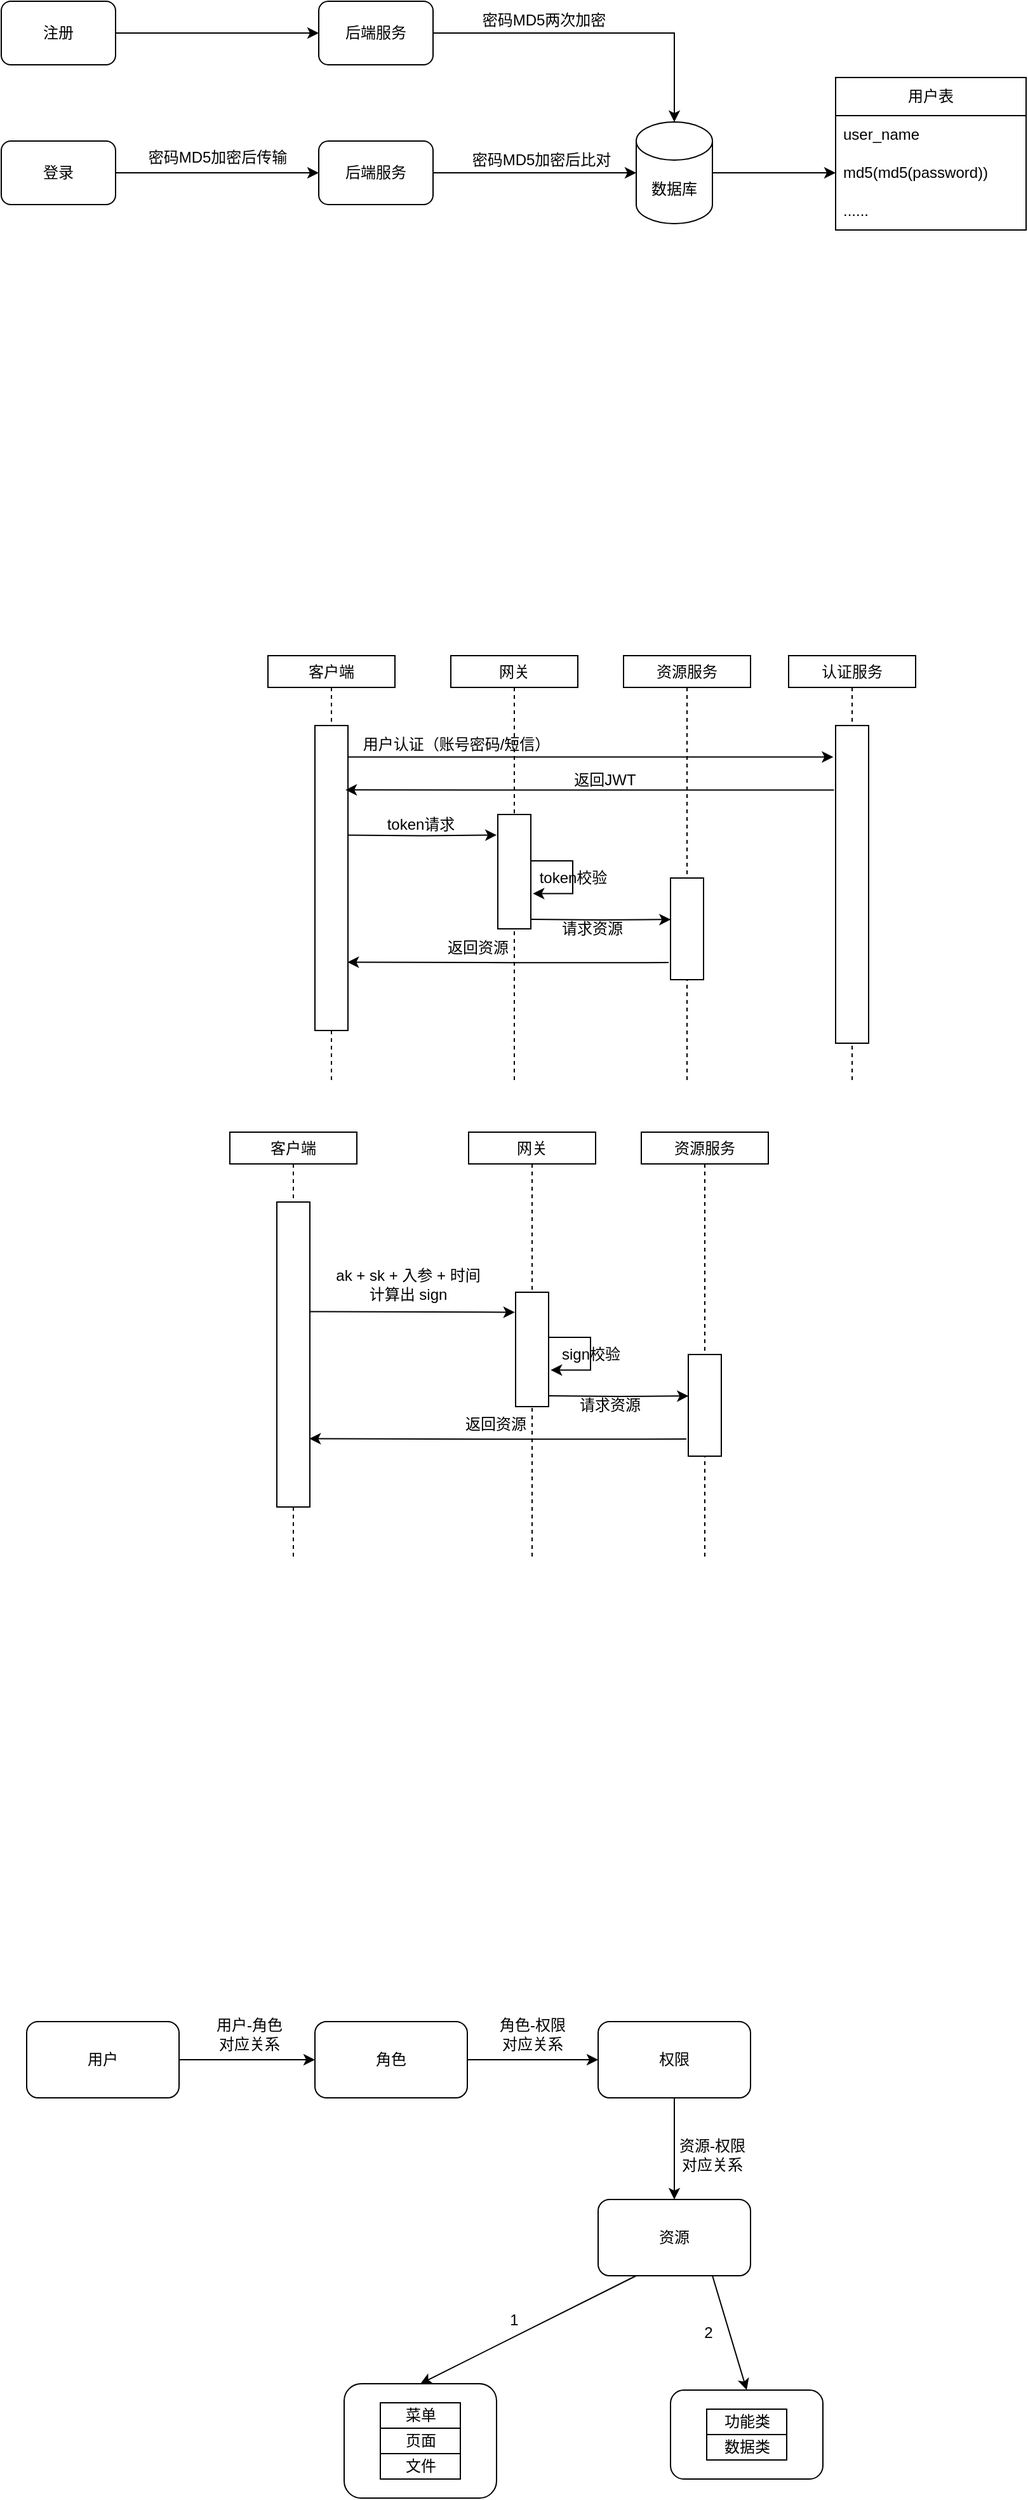 <mxfile version="22.0.8" type="github">
  <diagram name="第 1 页" id="-oRvCiJH-ccSd-tmdgWp">
    <mxGraphModel dx="1397" dy="741" grid="1" gridSize="10" guides="1" tooltips="1" connect="1" arrows="1" fold="1" page="1" pageScale="1" pageWidth="827" pageHeight="1169" math="0" shadow="0">
      <root>
        <mxCell id="0" />
        <mxCell id="1" parent="0" />
        <mxCell id="prTjhhe098Utsomd_alY-4" style="edgeStyle=orthogonalEdgeStyle;rounded=0;orthogonalLoop=1;jettySize=auto;html=1;exitX=1;exitY=0.5;exitDx=0;exitDy=0;entryX=0;entryY=0.5;entryDx=0;entryDy=0;" parent="1" source="prTjhhe098Utsomd_alY-1" target="prTjhhe098Utsomd_alY-2" edge="1">
          <mxGeometry relative="1" as="geometry" />
        </mxCell>
        <mxCell id="prTjhhe098Utsomd_alY-1" value="登录" style="rounded=1;whiteSpace=wrap;html=1;" parent="1" vertex="1">
          <mxGeometry x="10" y="180" width="90" height="50" as="geometry" />
        </mxCell>
        <mxCell id="prTjhhe098Utsomd_alY-6" style="edgeStyle=orthogonalEdgeStyle;rounded=0;orthogonalLoop=1;jettySize=auto;html=1;exitX=1;exitY=0.5;exitDx=0;exitDy=0;entryX=0;entryY=0.5;entryDx=0;entryDy=0;entryPerimeter=0;" parent="1" source="prTjhhe098Utsomd_alY-2" target="prTjhhe098Utsomd_alY-8" edge="1">
          <mxGeometry relative="1" as="geometry">
            <mxPoint x="510" y="205" as="targetPoint" />
          </mxGeometry>
        </mxCell>
        <mxCell id="prTjhhe098Utsomd_alY-2" value="后端服务" style="rounded=1;whiteSpace=wrap;html=1;" parent="1" vertex="1">
          <mxGeometry x="260" y="180" width="90" height="50" as="geometry" />
        </mxCell>
        <mxCell id="prTjhhe098Utsomd_alY-5" value="密码MD5加密后传输" style="text;html=1;align=center;verticalAlign=middle;resizable=0;points=[];autosize=1;strokeColor=none;fillColor=none;" parent="1" vertex="1">
          <mxGeometry x="115" y="178" width="130" height="30" as="geometry" />
        </mxCell>
        <mxCell id="prTjhhe098Utsomd_alY-7" value="密码MD5加密后比对" style="text;html=1;align=center;verticalAlign=middle;resizable=0;points=[];autosize=1;strokeColor=none;fillColor=none;" parent="1" vertex="1">
          <mxGeometry x="370" y="180" width="130" height="30" as="geometry" />
        </mxCell>
        <mxCell id="prTjhhe098Utsomd_alY-14" style="edgeStyle=orthogonalEdgeStyle;rounded=0;orthogonalLoop=1;jettySize=auto;html=1;exitX=1;exitY=0.5;exitDx=0;exitDy=0;exitPerimeter=0;entryX=0;entryY=0.5;entryDx=0;entryDy=0;" parent="1" source="prTjhhe098Utsomd_alY-8" target="prTjhhe098Utsomd_alY-11" edge="1">
          <mxGeometry relative="1" as="geometry" />
        </mxCell>
        <mxCell id="prTjhhe098Utsomd_alY-8" value="数据库" style="shape=cylinder3;whiteSpace=wrap;html=1;boundedLbl=1;backgroundOutline=1;size=15;" parent="1" vertex="1">
          <mxGeometry x="510" y="165" width="60" height="80" as="geometry" />
        </mxCell>
        <mxCell id="prTjhhe098Utsomd_alY-9" value="用户表" style="swimlane;fontStyle=0;childLayout=stackLayout;horizontal=1;startSize=30;horizontalStack=0;resizeParent=1;resizeParentMax=0;resizeLast=0;collapsible=1;marginBottom=0;whiteSpace=wrap;html=1;" parent="1" vertex="1">
          <mxGeometry x="667" y="130" width="150" height="120" as="geometry" />
        </mxCell>
        <mxCell id="prTjhhe098Utsomd_alY-10" value="user_name" style="text;strokeColor=none;fillColor=none;align=left;verticalAlign=middle;spacingLeft=4;spacingRight=4;overflow=hidden;points=[[0,0.5],[1,0.5]];portConstraint=eastwest;rotatable=0;whiteSpace=wrap;html=1;" parent="prTjhhe098Utsomd_alY-9" vertex="1">
          <mxGeometry y="30" width="150" height="30" as="geometry" />
        </mxCell>
        <mxCell id="prTjhhe098Utsomd_alY-11" value="md5(md5(password))" style="text;strokeColor=none;fillColor=none;align=left;verticalAlign=middle;spacingLeft=4;spacingRight=4;overflow=hidden;points=[[0,0.5],[1,0.5]];portConstraint=eastwest;rotatable=0;whiteSpace=wrap;html=1;" parent="prTjhhe098Utsomd_alY-9" vertex="1">
          <mxGeometry y="60" width="150" height="30" as="geometry" />
        </mxCell>
        <mxCell id="prTjhhe098Utsomd_alY-12" value="......" style="text;strokeColor=none;fillColor=none;align=left;verticalAlign=middle;spacingLeft=4;spacingRight=4;overflow=hidden;points=[[0,0.5],[1,0.5]];portConstraint=eastwest;rotatable=0;whiteSpace=wrap;html=1;" parent="prTjhhe098Utsomd_alY-9" vertex="1">
          <mxGeometry y="90" width="150" height="30" as="geometry" />
        </mxCell>
        <mxCell id="prTjhhe098Utsomd_alY-22" value="客户端" style="shape=umlLifeline;perimeter=lifelinePerimeter;whiteSpace=wrap;html=1;container=1;dropTarget=0;collapsible=0;recursiveResize=0;outlineConnect=0;portConstraint=eastwest;newEdgeStyle={&quot;curved&quot;:0,&quot;rounded&quot;:0};size=25;" parent="1" vertex="1">
          <mxGeometry x="220" y="585" width="100" height="335" as="geometry" />
        </mxCell>
        <mxCell id="prTjhhe098Utsomd_alY-23" value="网关" style="shape=umlLifeline;perimeter=lifelinePerimeter;whiteSpace=wrap;html=1;container=1;dropTarget=0;collapsible=0;recursiveResize=0;outlineConnect=0;portConstraint=eastwest;newEdgeStyle={&quot;curved&quot;:0,&quot;rounded&quot;:0};size=25;" parent="1" vertex="1">
          <mxGeometry x="364" y="585" width="100" height="335" as="geometry" />
        </mxCell>
        <mxCell id="prTjhhe098Utsomd_alY-24" value="资源服务" style="shape=umlLifeline;perimeter=lifelinePerimeter;whiteSpace=wrap;html=1;container=1;dropTarget=0;collapsible=0;recursiveResize=0;outlineConnect=0;portConstraint=eastwest;newEdgeStyle={&quot;curved&quot;:0,&quot;rounded&quot;:0};size=25;" parent="1" vertex="1">
          <mxGeometry x="500" y="585" width="100" height="335" as="geometry" />
        </mxCell>
        <mxCell id="prTjhhe098Utsomd_alY-25" value="认证服务" style="shape=umlLifeline;perimeter=lifelinePerimeter;whiteSpace=wrap;html=1;container=1;dropTarget=0;collapsible=0;recursiveResize=0;outlineConnect=0;portConstraint=eastwest;newEdgeStyle={&quot;curved&quot;:0,&quot;rounded&quot;:0};size=25;" parent="1" vertex="1">
          <mxGeometry x="630" y="585" width="100" height="335" as="geometry" />
        </mxCell>
        <mxCell id="prTjhhe098Utsomd_alY-26" value="" style="rounded=0;whiteSpace=wrap;html=1;" parent="1" vertex="1">
          <mxGeometry x="257" y="640" width="26" height="240" as="geometry" />
        </mxCell>
        <mxCell id="prTjhhe098Utsomd_alY-27" value="" style="rounded=0;whiteSpace=wrap;html=1;" parent="1" vertex="1">
          <mxGeometry x="667" y="640" width="26" height="250" as="geometry" />
        </mxCell>
        <mxCell id="prTjhhe098Utsomd_alY-28" style="edgeStyle=orthogonalEdgeStyle;rounded=0;orthogonalLoop=1;jettySize=auto;html=1;exitX=1.007;exitY=0.103;exitDx=0;exitDy=0;entryX=-0.07;entryY=0.099;entryDx=0;entryDy=0;entryPerimeter=0;exitPerimeter=0;" parent="1" source="prTjhhe098Utsomd_alY-26" target="prTjhhe098Utsomd_alY-27" edge="1">
          <mxGeometry relative="1" as="geometry">
            <mxPoint x="283" y="640.0" as="sourcePoint" />
            <mxPoint x="668.872" y="658.5" as="targetPoint" />
          </mxGeometry>
        </mxCell>
        <mxCell id="prTjhhe098Utsomd_alY-29" value="用户认证（账号密码/短信）" style="text;html=1;align=center;verticalAlign=middle;resizable=0;points=[];autosize=1;strokeColor=none;fillColor=none;" parent="1" vertex="1">
          <mxGeometry x="283" y="640" width="170" height="30" as="geometry" />
        </mxCell>
        <mxCell id="prTjhhe098Utsomd_alY-31" style="edgeStyle=orthogonalEdgeStyle;rounded=0;orthogonalLoop=1;jettySize=auto;html=1;exitX=-0.05;exitY=0.203;exitDx=0;exitDy=0;exitPerimeter=0;entryX=0.925;entryY=0.211;entryDx=0;entryDy=0;entryPerimeter=0;" parent="1" source="prTjhhe098Utsomd_alY-27" target="prTjhhe098Utsomd_alY-26" edge="1">
          <mxGeometry relative="1" as="geometry">
            <mxPoint x="286" y="690" as="targetPoint" />
          </mxGeometry>
        </mxCell>
        <mxCell id="prTjhhe098Utsomd_alY-32" value="返回JWT" style="text;html=1;align=center;verticalAlign=middle;resizable=0;points=[];autosize=1;strokeColor=none;fillColor=none;" parent="1" vertex="1">
          <mxGeometry x="450" y="668" width="70" height="30" as="geometry" />
        </mxCell>
        <mxCell id="prTjhhe098Utsomd_alY-46" style="edgeStyle=orthogonalEdgeStyle;rounded=0;orthogonalLoop=1;jettySize=auto;html=1;exitX=1;exitY=0.25;exitDx=0;exitDy=0;entryX=1.064;entryY=0.617;entryDx=0;entryDy=0;entryPerimeter=0;" parent="1" edge="1">
          <mxGeometry relative="1" as="geometry">
            <mxPoint x="427" y="746.5" as="sourcePoint" />
            <mxPoint x="428.664" y="772.19" as="targetPoint" />
            <Array as="points">
              <mxPoint x="460" y="747" />
              <mxPoint x="460" y="772" />
            </Array>
          </mxGeometry>
        </mxCell>
        <mxCell id="prTjhhe098Utsomd_alY-36" value="" style="rounded=0;whiteSpace=wrap;html=1;" parent="1" vertex="1">
          <mxGeometry x="401" y="710" width="26" height="90" as="geometry" />
        </mxCell>
        <mxCell id="prTjhhe098Utsomd_alY-37" value="" style="rounded=0;whiteSpace=wrap;html=1;" parent="1" vertex="1">
          <mxGeometry x="537" y="760" width="26" height="80" as="geometry" />
        </mxCell>
        <mxCell id="prTjhhe098Utsomd_alY-38" style="edgeStyle=orthogonalEdgeStyle;rounded=0;orthogonalLoop=1;jettySize=auto;html=1;entryX=-0.035;entryY=0.36;entryDx=0;entryDy=0;entryPerimeter=0;exitX=1.007;exitY=0.397;exitDx=0;exitDy=0;exitPerimeter=0;" parent="1" edge="1">
          <mxGeometry relative="1" as="geometry">
            <mxPoint x="283.182" y="726.28" as="sourcePoint" />
            <mxPoint x="400.09" y="726.2" as="targetPoint" />
          </mxGeometry>
        </mxCell>
        <mxCell id="prTjhhe098Utsomd_alY-41" value="token请求" style="text;html=1;align=center;verticalAlign=middle;resizable=0;points=[];autosize=1;strokeColor=none;fillColor=none;" parent="1" vertex="1">
          <mxGeometry x="300" y="703" width="80" height="30" as="geometry" />
        </mxCell>
        <mxCell id="prTjhhe098Utsomd_alY-42" style="edgeStyle=orthogonalEdgeStyle;rounded=0;orthogonalLoop=1;jettySize=auto;html=1;exitX=1;exitY=0.75;exitDx=0;exitDy=0;entryX=0.005;entryY=0.408;entryDx=0;entryDy=0;entryPerimeter=0;" parent="1" edge="1">
          <mxGeometry relative="1" as="geometry">
            <mxPoint x="427" y="792.5" as="sourcePoint" />
            <mxPoint x="537.13" y="792.64" as="targetPoint" />
          </mxGeometry>
        </mxCell>
        <mxCell id="prTjhhe098Utsomd_alY-43" style="edgeStyle=orthogonalEdgeStyle;rounded=0;orthogonalLoop=1;jettySize=auto;html=1;entryX=0.986;entryY=0.776;entryDx=0;entryDy=0;entryPerimeter=0;exitX=-0.056;exitY=0.832;exitDx=0;exitDy=0;exitPerimeter=0;" parent="1" source="prTjhhe098Utsomd_alY-37" target="prTjhhe098Utsomd_alY-26" edge="1">
          <mxGeometry relative="1" as="geometry" />
        </mxCell>
        <mxCell id="prTjhhe098Utsomd_alY-44" value="返回资源" style="text;html=1;align=center;verticalAlign=middle;resizable=0;points=[];autosize=1;strokeColor=none;fillColor=none;" parent="1" vertex="1">
          <mxGeometry x="350" y="800" width="70" height="30" as="geometry" />
        </mxCell>
        <mxCell id="prTjhhe098Utsomd_alY-47" value="token校验" style="text;html=1;align=center;verticalAlign=middle;resizable=0;points=[];autosize=1;strokeColor=none;fillColor=none;" parent="1" vertex="1">
          <mxGeometry x="420" y="745" width="80" height="30" as="geometry" />
        </mxCell>
        <mxCell id="prTjhhe098Utsomd_alY-48" value="请求资源" style="text;html=1;align=center;verticalAlign=middle;resizable=0;points=[];autosize=1;strokeColor=none;fillColor=none;" parent="1" vertex="1">
          <mxGeometry x="440" y="785" width="70" height="30" as="geometry" />
        </mxCell>
        <mxCell id="prTjhhe098Utsomd_alY-49" value="客户端" style="shape=umlLifeline;perimeter=lifelinePerimeter;whiteSpace=wrap;html=1;container=1;dropTarget=0;collapsible=0;recursiveResize=0;outlineConnect=0;portConstraint=eastwest;newEdgeStyle={&quot;curved&quot;:0,&quot;rounded&quot;:0};size=25;" parent="1" vertex="1">
          <mxGeometry x="190" y="960" width="100" height="335" as="geometry" />
        </mxCell>
        <mxCell id="prTjhhe098Utsomd_alY-50" value="网关" style="shape=umlLifeline;perimeter=lifelinePerimeter;whiteSpace=wrap;html=1;container=1;dropTarget=0;collapsible=0;recursiveResize=0;outlineConnect=0;portConstraint=eastwest;newEdgeStyle={&quot;curved&quot;:0,&quot;rounded&quot;:0};size=25;" parent="1" vertex="1">
          <mxGeometry x="378" y="960" width="100" height="335" as="geometry" />
        </mxCell>
        <mxCell id="prTjhhe098Utsomd_alY-51" value="资源服务" style="shape=umlLifeline;perimeter=lifelinePerimeter;whiteSpace=wrap;html=1;container=1;dropTarget=0;collapsible=0;recursiveResize=0;outlineConnect=0;portConstraint=eastwest;newEdgeStyle={&quot;curved&quot;:0,&quot;rounded&quot;:0};size=25;" parent="1" vertex="1">
          <mxGeometry x="514" y="960" width="100" height="335" as="geometry" />
        </mxCell>
        <mxCell id="prTjhhe098Utsomd_alY-53" value="" style="rounded=0;whiteSpace=wrap;html=1;" parent="1" vertex="1">
          <mxGeometry x="227" y="1015" width="26" height="240" as="geometry" />
        </mxCell>
        <mxCell id="prTjhhe098Utsomd_alY-59" style="edgeStyle=orthogonalEdgeStyle;rounded=0;orthogonalLoop=1;jettySize=auto;html=1;exitX=1;exitY=0.25;exitDx=0;exitDy=0;entryX=1.064;entryY=0.617;entryDx=0;entryDy=0;entryPerimeter=0;" parent="1" edge="1">
          <mxGeometry relative="1" as="geometry">
            <mxPoint x="441" y="1121.5" as="sourcePoint" />
            <mxPoint x="442.664" y="1147.19" as="targetPoint" />
            <Array as="points">
              <mxPoint x="474" y="1122" />
              <mxPoint x="474" y="1147" />
            </Array>
          </mxGeometry>
        </mxCell>
        <mxCell id="prTjhhe098Utsomd_alY-60" value="" style="rounded=0;whiteSpace=wrap;html=1;" parent="1" vertex="1">
          <mxGeometry x="415" y="1086" width="26" height="90" as="geometry" />
        </mxCell>
        <mxCell id="prTjhhe098Utsomd_alY-61" value="" style="rounded=0;whiteSpace=wrap;html=1;" parent="1" vertex="1">
          <mxGeometry x="551" y="1135" width="26" height="80" as="geometry" />
        </mxCell>
        <mxCell id="prTjhhe098Utsomd_alY-62" style="edgeStyle=orthogonalEdgeStyle;rounded=0;orthogonalLoop=1;jettySize=auto;html=1;entryX=-0.024;entryY=0.175;entryDx=0;entryDy=0;entryPerimeter=0;exitX=1.007;exitY=0.397;exitDx=0;exitDy=0;exitPerimeter=0;" parent="1" target="prTjhhe098Utsomd_alY-60" edge="1">
          <mxGeometry relative="1" as="geometry">
            <mxPoint x="253.182" y="1101.28" as="sourcePoint" />
            <mxPoint x="370.09" y="1101.2" as="targetPoint" />
          </mxGeometry>
        </mxCell>
        <mxCell id="prTjhhe098Utsomd_alY-63" value="ak + sk + 入参 + 时间&lt;br&gt;计算出 sign" style="text;html=1;align=center;verticalAlign=middle;resizable=0;points=[];autosize=1;strokeColor=none;fillColor=none;" parent="1" vertex="1">
          <mxGeometry x="260" y="1060" width="140" height="40" as="geometry" />
        </mxCell>
        <mxCell id="prTjhhe098Utsomd_alY-64" style="edgeStyle=orthogonalEdgeStyle;rounded=0;orthogonalLoop=1;jettySize=auto;html=1;exitX=1;exitY=0.75;exitDx=0;exitDy=0;entryX=0.005;entryY=0.408;entryDx=0;entryDy=0;entryPerimeter=0;" parent="1" edge="1">
          <mxGeometry relative="1" as="geometry">
            <mxPoint x="441" y="1167.5" as="sourcePoint" />
            <mxPoint x="551.13" y="1167.64" as="targetPoint" />
          </mxGeometry>
        </mxCell>
        <mxCell id="prTjhhe098Utsomd_alY-65" style="edgeStyle=orthogonalEdgeStyle;rounded=0;orthogonalLoop=1;jettySize=auto;html=1;entryX=0.986;entryY=0.776;entryDx=0;entryDy=0;entryPerimeter=0;exitX=-0.056;exitY=0.832;exitDx=0;exitDy=0;exitPerimeter=0;" parent="1" source="prTjhhe098Utsomd_alY-61" target="prTjhhe098Utsomd_alY-53" edge="1">
          <mxGeometry relative="1" as="geometry" />
        </mxCell>
        <mxCell id="prTjhhe098Utsomd_alY-66" value="返回资源" style="text;html=1;align=center;verticalAlign=middle;resizable=0;points=[];autosize=1;strokeColor=none;fillColor=none;" parent="1" vertex="1">
          <mxGeometry x="364" y="1175" width="70" height="30" as="geometry" />
        </mxCell>
        <mxCell id="prTjhhe098Utsomd_alY-67" value="sign校验" style="text;html=1;align=center;verticalAlign=middle;resizable=0;points=[];autosize=1;strokeColor=none;fillColor=none;" parent="1" vertex="1">
          <mxGeometry x="439" y="1120" width="70" height="30" as="geometry" />
        </mxCell>
        <mxCell id="prTjhhe098Utsomd_alY-68" value="请求资源" style="text;html=1;align=center;verticalAlign=middle;resizable=0;points=[];autosize=1;strokeColor=none;fillColor=none;" parent="1" vertex="1">
          <mxGeometry x="454" y="1160" width="70" height="30" as="geometry" />
        </mxCell>
        <mxCell id="Nrvl6zfBXPGPtViw-RI1-21" style="edgeStyle=orthogonalEdgeStyle;rounded=0;orthogonalLoop=1;jettySize=auto;html=1;exitX=1;exitY=0.5;exitDx=0;exitDy=0;entryX=0;entryY=0.5;entryDx=0;entryDy=0;" edge="1" parent="1" source="Nrvl6zfBXPGPtViw-RI1-1" target="Nrvl6zfBXPGPtViw-RI1-2">
          <mxGeometry relative="1" as="geometry" />
        </mxCell>
        <mxCell id="Nrvl6zfBXPGPtViw-RI1-1" value="用户" style="rounded=1;whiteSpace=wrap;html=1;" vertex="1" parent="1">
          <mxGeometry x="30" y="1660" width="120" height="60" as="geometry" />
        </mxCell>
        <mxCell id="Nrvl6zfBXPGPtViw-RI1-19" style="edgeStyle=orthogonalEdgeStyle;rounded=0;orthogonalLoop=1;jettySize=auto;html=1;entryX=0;entryY=0.5;entryDx=0;entryDy=0;" edge="1" parent="1" source="Nrvl6zfBXPGPtViw-RI1-2" target="Nrvl6zfBXPGPtViw-RI1-3">
          <mxGeometry relative="1" as="geometry" />
        </mxCell>
        <mxCell id="Nrvl6zfBXPGPtViw-RI1-2" value="角色" style="rounded=1;whiteSpace=wrap;html=1;" vertex="1" parent="1">
          <mxGeometry x="257" y="1660" width="120" height="60" as="geometry" />
        </mxCell>
        <mxCell id="Nrvl6zfBXPGPtViw-RI1-17" style="edgeStyle=orthogonalEdgeStyle;rounded=0;orthogonalLoop=1;jettySize=auto;html=1;exitX=0.5;exitY=1;exitDx=0;exitDy=0;entryX=0.5;entryY=0;entryDx=0;entryDy=0;" edge="1" parent="1" source="Nrvl6zfBXPGPtViw-RI1-3" target="Nrvl6zfBXPGPtViw-RI1-5">
          <mxGeometry relative="1" as="geometry" />
        </mxCell>
        <mxCell id="Nrvl6zfBXPGPtViw-RI1-3" value="权限" style="rounded=1;whiteSpace=wrap;html=1;" vertex="1" parent="1">
          <mxGeometry x="480" y="1660" width="120" height="60" as="geometry" />
        </mxCell>
        <mxCell id="Nrvl6zfBXPGPtViw-RI1-15" style="rounded=0;orthogonalLoop=1;jettySize=auto;html=1;exitX=0.25;exitY=1;exitDx=0;exitDy=0;entryX=0.5;entryY=0;entryDx=0;entryDy=0;" edge="1" parent="1" source="Nrvl6zfBXPGPtViw-RI1-5" target="Nrvl6zfBXPGPtViw-RI1-6">
          <mxGeometry relative="1" as="geometry" />
        </mxCell>
        <mxCell id="Nrvl6zfBXPGPtViw-RI1-16" style="rounded=0;orthogonalLoop=1;jettySize=auto;html=1;exitX=0.75;exitY=1;exitDx=0;exitDy=0;entryX=0.5;entryY=0;entryDx=0;entryDy=0;" edge="1" parent="1" source="Nrvl6zfBXPGPtViw-RI1-5" target="Nrvl6zfBXPGPtViw-RI1-11">
          <mxGeometry relative="1" as="geometry" />
        </mxCell>
        <mxCell id="Nrvl6zfBXPGPtViw-RI1-5" value="资源" style="rounded=1;whiteSpace=wrap;html=1;" vertex="1" parent="1">
          <mxGeometry x="480" y="1800" width="120" height="60" as="geometry" />
        </mxCell>
        <mxCell id="Nrvl6zfBXPGPtViw-RI1-6" value="" style="rounded=1;whiteSpace=wrap;html=1;" vertex="1" parent="1">
          <mxGeometry x="280" y="1945" width="120" height="90" as="geometry" />
        </mxCell>
        <mxCell id="Nrvl6zfBXPGPtViw-RI1-8" value="菜单" style="rounded=0;whiteSpace=wrap;html=1;" vertex="1" parent="1">
          <mxGeometry x="308.5" y="1960" width="63" height="20" as="geometry" />
        </mxCell>
        <mxCell id="Nrvl6zfBXPGPtViw-RI1-9" value="页面" style="rounded=0;whiteSpace=wrap;html=1;" vertex="1" parent="1">
          <mxGeometry x="308.5" y="1980" width="63" height="20" as="geometry" />
        </mxCell>
        <mxCell id="Nrvl6zfBXPGPtViw-RI1-10" value="文件" style="rounded=0;whiteSpace=wrap;html=1;" vertex="1" parent="1">
          <mxGeometry x="308.5" y="2000" width="63" height="20" as="geometry" />
        </mxCell>
        <mxCell id="Nrvl6zfBXPGPtViw-RI1-11" value="" style="rounded=1;whiteSpace=wrap;html=1;" vertex="1" parent="1">
          <mxGeometry x="537" y="1950" width="120" height="70" as="geometry" />
        </mxCell>
        <mxCell id="Nrvl6zfBXPGPtViw-RI1-12" value="功能类" style="rounded=0;whiteSpace=wrap;html=1;" vertex="1" parent="1">
          <mxGeometry x="565.5" y="1965" width="63" height="20" as="geometry" />
        </mxCell>
        <mxCell id="Nrvl6zfBXPGPtViw-RI1-13" value="数据类" style="rounded=0;whiteSpace=wrap;html=1;" vertex="1" parent="1">
          <mxGeometry x="565.5" y="1985" width="63" height="20" as="geometry" />
        </mxCell>
        <mxCell id="Nrvl6zfBXPGPtViw-RI1-18" value="资源-权限对应关系" style="text;html=1;strokeColor=none;fillColor=none;align=center;verticalAlign=middle;whiteSpace=wrap;rounded=0;" vertex="1" parent="1">
          <mxGeometry x="540" y="1750" width="60" height="30" as="geometry" />
        </mxCell>
        <mxCell id="Nrvl6zfBXPGPtViw-RI1-20" value="角色-权限&lt;br&gt;对应关系" style="text;html=1;align=center;verticalAlign=middle;resizable=0;points=[];autosize=1;strokeColor=none;fillColor=none;" vertex="1" parent="1">
          <mxGeometry x="388" y="1650" width="80" height="40" as="geometry" />
        </mxCell>
        <mxCell id="Nrvl6zfBXPGPtViw-RI1-22" value="用户-角色&lt;br&gt;对应关系" style="text;html=1;align=center;verticalAlign=middle;resizable=0;points=[];autosize=1;strokeColor=none;fillColor=none;" vertex="1" parent="1">
          <mxGeometry x="165" y="1650" width="80" height="40" as="geometry" />
        </mxCell>
        <mxCell id="Nrvl6zfBXPGPtViw-RI1-23" value="1" style="text;html=1;strokeColor=none;fillColor=none;align=center;verticalAlign=middle;whiteSpace=wrap;rounded=0;" vertex="1" parent="1">
          <mxGeometry x="384" y="1880" width="60" height="30" as="geometry" />
        </mxCell>
        <mxCell id="Nrvl6zfBXPGPtViw-RI1-24" value="2" style="text;html=1;strokeColor=none;fillColor=none;align=center;verticalAlign=middle;whiteSpace=wrap;rounded=0;" vertex="1" parent="1">
          <mxGeometry x="537" y="1890" width="60" height="30" as="geometry" />
        </mxCell>
        <mxCell id="Nrvl6zfBXPGPtViw-RI1-27" style="edgeStyle=orthogonalEdgeStyle;rounded=0;orthogonalLoop=1;jettySize=auto;html=1;exitX=1;exitY=0.5;exitDx=0;exitDy=0;entryX=0;entryY=0.5;entryDx=0;entryDy=0;" edge="1" parent="1" source="Nrvl6zfBXPGPtViw-RI1-25" target="Nrvl6zfBXPGPtViw-RI1-26">
          <mxGeometry relative="1" as="geometry" />
        </mxCell>
        <mxCell id="Nrvl6zfBXPGPtViw-RI1-25" value="注册" style="rounded=1;whiteSpace=wrap;html=1;" vertex="1" parent="1">
          <mxGeometry x="10" y="70" width="90" height="50" as="geometry" />
        </mxCell>
        <mxCell id="Nrvl6zfBXPGPtViw-RI1-26" value="后端服务" style="rounded=1;whiteSpace=wrap;html=1;" vertex="1" parent="1">
          <mxGeometry x="260" y="70" width="90" height="50" as="geometry" />
        </mxCell>
        <mxCell id="Nrvl6zfBXPGPtViw-RI1-28" style="edgeStyle=orthogonalEdgeStyle;rounded=0;orthogonalLoop=1;jettySize=auto;html=1;exitX=1;exitY=0.5;exitDx=0;exitDy=0;entryX=0.5;entryY=0;entryDx=0;entryDy=0;entryPerimeter=0;" edge="1" parent="1" source="Nrvl6zfBXPGPtViw-RI1-26" target="prTjhhe098Utsomd_alY-8">
          <mxGeometry relative="1" as="geometry" />
        </mxCell>
        <mxCell id="Nrvl6zfBXPGPtViw-RI1-29" value="密码MD5两次加密" style="text;html=1;align=center;verticalAlign=middle;resizable=0;points=[];autosize=1;strokeColor=none;fillColor=none;" vertex="1" parent="1">
          <mxGeometry x="376.5" y="70" width="120" height="30" as="geometry" />
        </mxCell>
      </root>
    </mxGraphModel>
  </diagram>
</mxfile>
